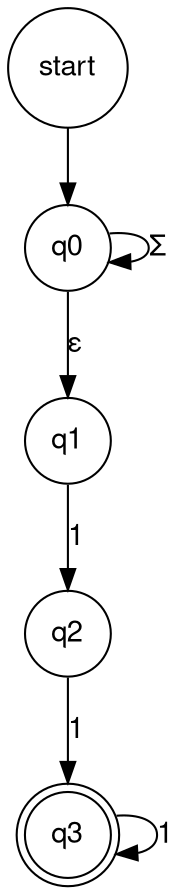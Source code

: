 graph robotFramework {
    fontsize = 20;
    fontname = "Helvetica,Arial,sans-serif";
    node [fontname = "Helvetica,Arial,sans-serif";];
    edge [fontname = "Helvetica,Ariasans-serif"; dir = forward;];
    node [shape = circle;];
    
    start -- q0 [dir = forward;];
    // q0 -- q1 [label = "1";];
    q0 -- q0 [label = <&Sigma;>;];
    q0 -- q1 [label = <&epsilon;>;];
    
    
    q1 -- q2 [label = "1";];
    q2 -- q3 [label = "1";];
    q3 -- q3 [label = "1";];
    
    
    q3 [peripheries = 2;];
}